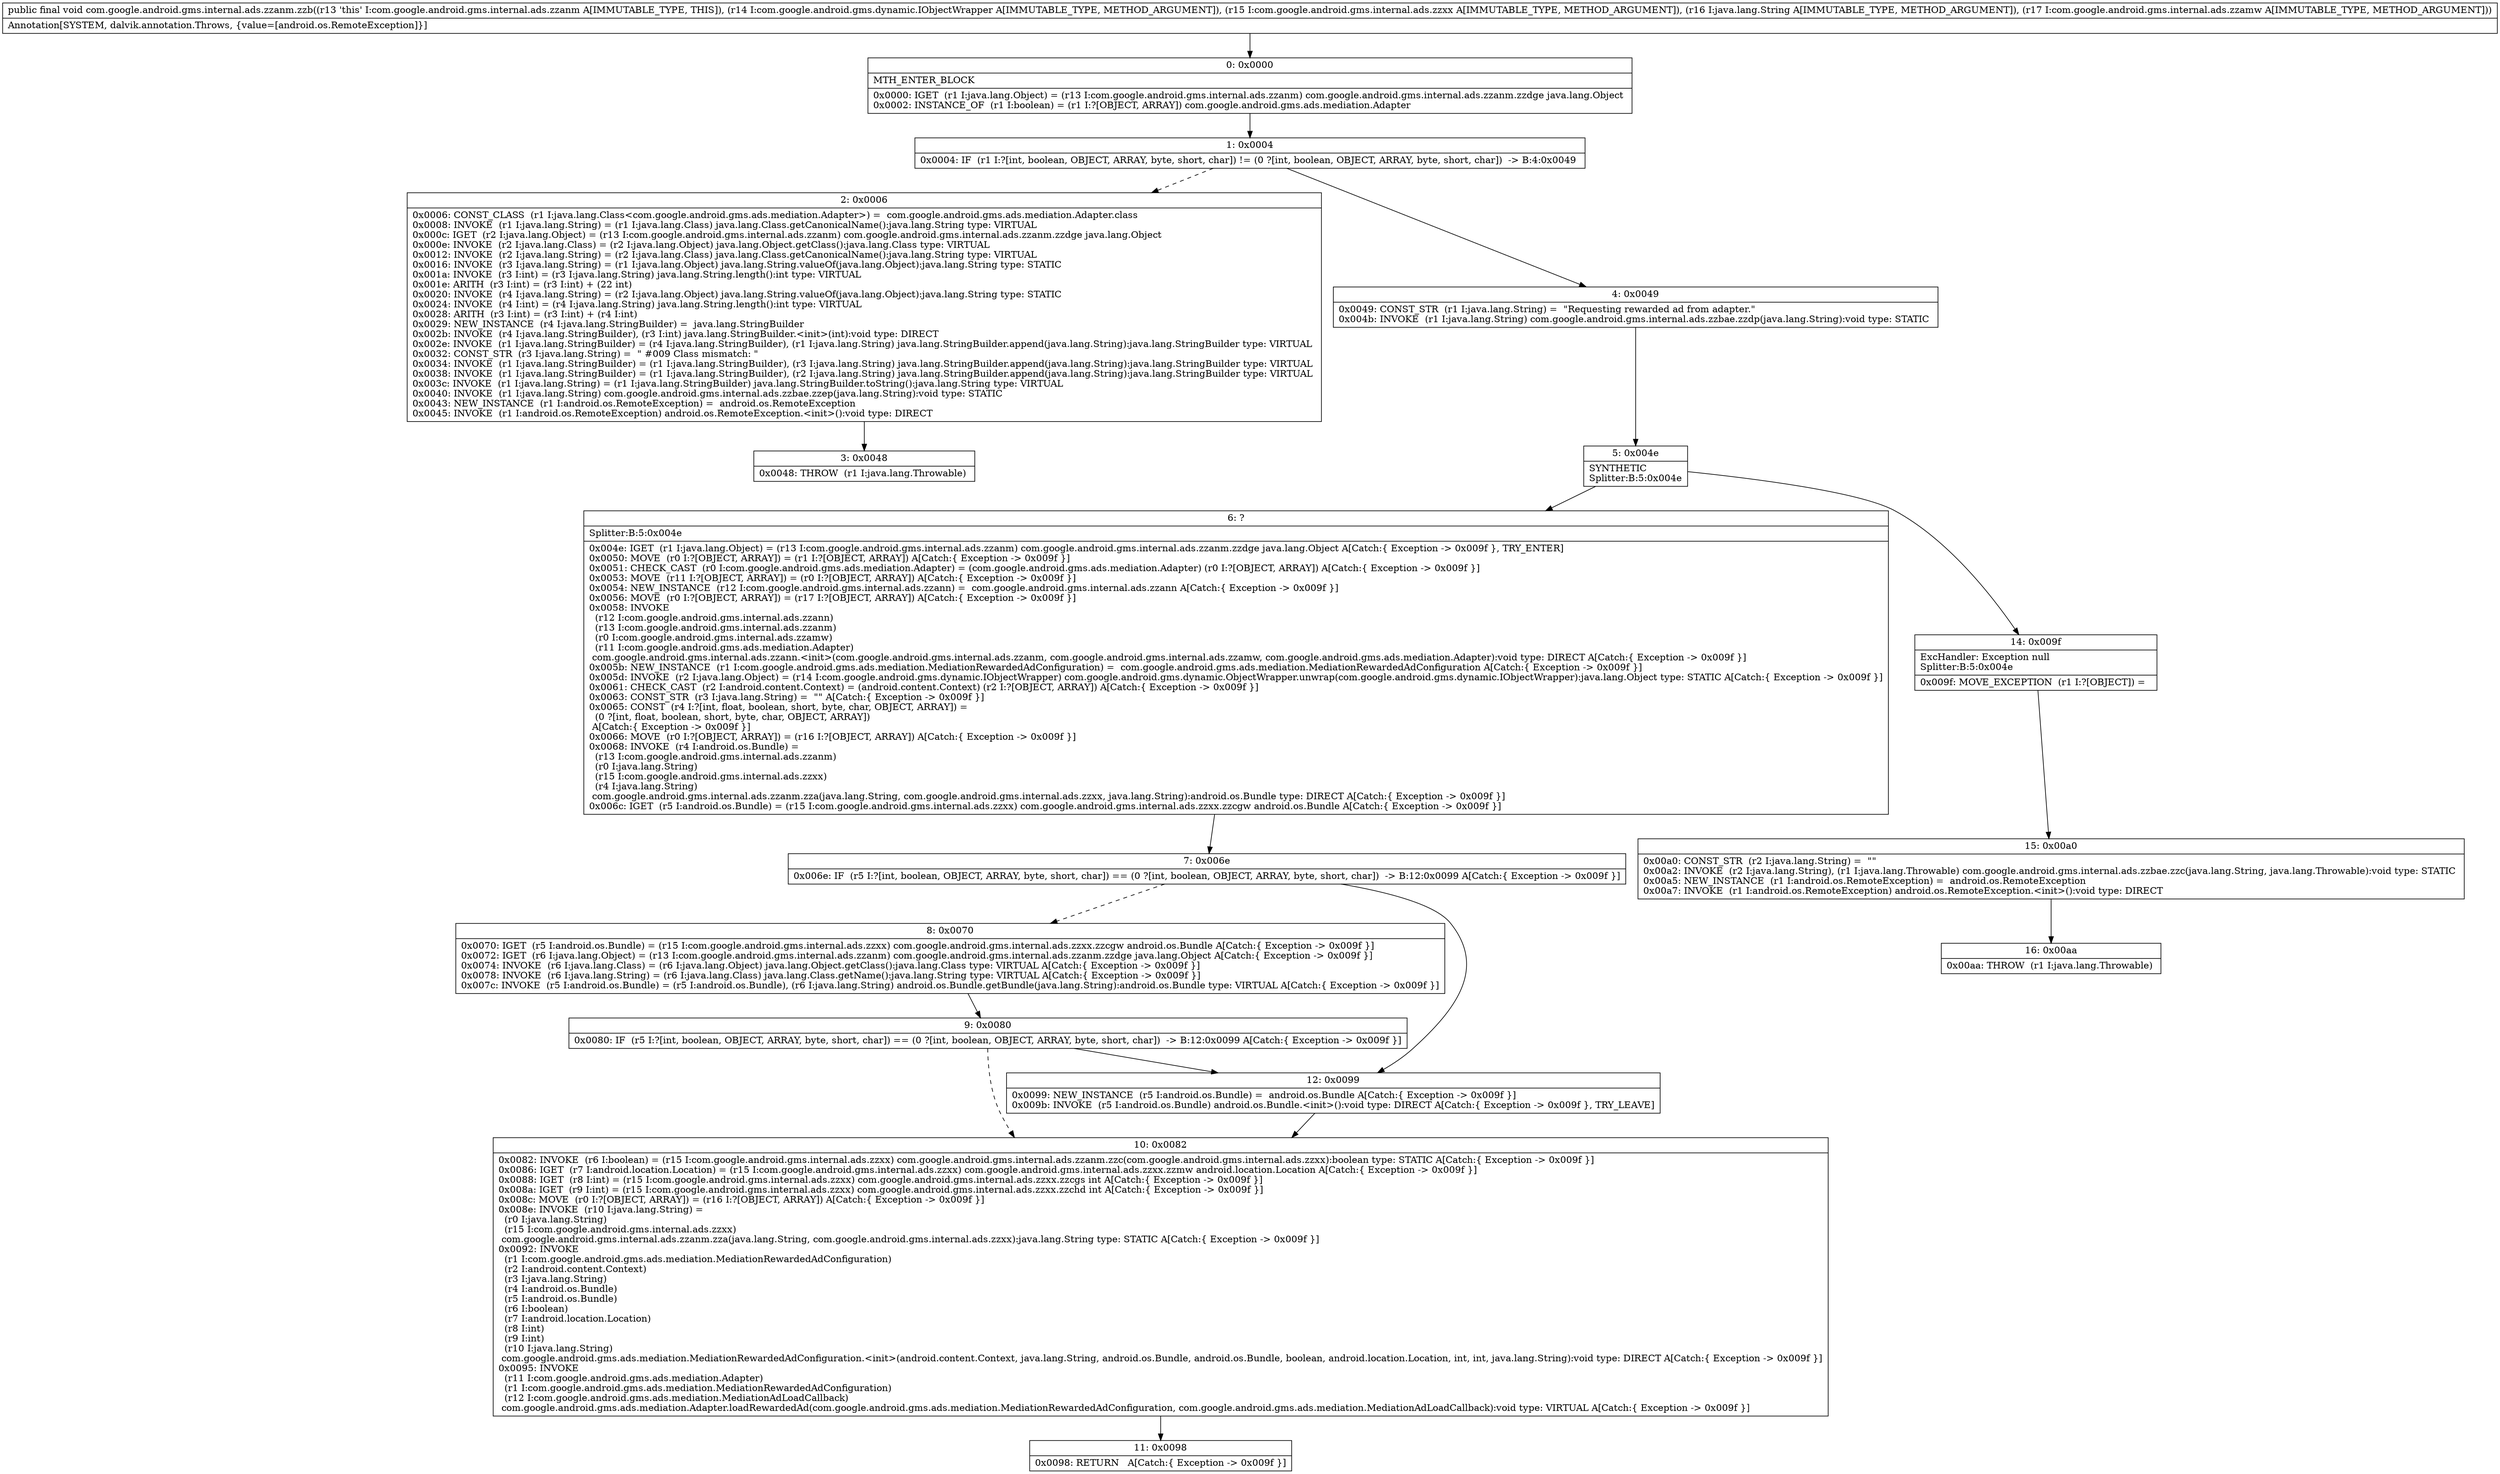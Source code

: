 digraph "CFG forcom.google.android.gms.internal.ads.zzanm.zzb(Lcom\/google\/android\/gms\/dynamic\/IObjectWrapper;Lcom\/google\/android\/gms\/internal\/ads\/zzxx;Ljava\/lang\/String;Lcom\/google\/android\/gms\/internal\/ads\/zzamw;)V" {
Node_0 [shape=record,label="{0\:\ 0x0000|MTH_ENTER_BLOCK\l|0x0000: IGET  (r1 I:java.lang.Object) = (r13 I:com.google.android.gms.internal.ads.zzanm) com.google.android.gms.internal.ads.zzanm.zzdge java.lang.Object \l0x0002: INSTANCE_OF  (r1 I:boolean) = (r1 I:?[OBJECT, ARRAY]) com.google.android.gms.ads.mediation.Adapter \l}"];
Node_1 [shape=record,label="{1\:\ 0x0004|0x0004: IF  (r1 I:?[int, boolean, OBJECT, ARRAY, byte, short, char]) != (0 ?[int, boolean, OBJECT, ARRAY, byte, short, char])  \-\> B:4:0x0049 \l}"];
Node_2 [shape=record,label="{2\:\ 0x0006|0x0006: CONST_CLASS  (r1 I:java.lang.Class\<com.google.android.gms.ads.mediation.Adapter\>) =  com.google.android.gms.ads.mediation.Adapter.class \l0x0008: INVOKE  (r1 I:java.lang.String) = (r1 I:java.lang.Class) java.lang.Class.getCanonicalName():java.lang.String type: VIRTUAL \l0x000c: IGET  (r2 I:java.lang.Object) = (r13 I:com.google.android.gms.internal.ads.zzanm) com.google.android.gms.internal.ads.zzanm.zzdge java.lang.Object \l0x000e: INVOKE  (r2 I:java.lang.Class) = (r2 I:java.lang.Object) java.lang.Object.getClass():java.lang.Class type: VIRTUAL \l0x0012: INVOKE  (r2 I:java.lang.String) = (r2 I:java.lang.Class) java.lang.Class.getCanonicalName():java.lang.String type: VIRTUAL \l0x0016: INVOKE  (r3 I:java.lang.String) = (r1 I:java.lang.Object) java.lang.String.valueOf(java.lang.Object):java.lang.String type: STATIC \l0x001a: INVOKE  (r3 I:int) = (r3 I:java.lang.String) java.lang.String.length():int type: VIRTUAL \l0x001e: ARITH  (r3 I:int) = (r3 I:int) + (22 int) \l0x0020: INVOKE  (r4 I:java.lang.String) = (r2 I:java.lang.Object) java.lang.String.valueOf(java.lang.Object):java.lang.String type: STATIC \l0x0024: INVOKE  (r4 I:int) = (r4 I:java.lang.String) java.lang.String.length():int type: VIRTUAL \l0x0028: ARITH  (r3 I:int) = (r3 I:int) + (r4 I:int) \l0x0029: NEW_INSTANCE  (r4 I:java.lang.StringBuilder) =  java.lang.StringBuilder \l0x002b: INVOKE  (r4 I:java.lang.StringBuilder), (r3 I:int) java.lang.StringBuilder.\<init\>(int):void type: DIRECT \l0x002e: INVOKE  (r1 I:java.lang.StringBuilder) = (r4 I:java.lang.StringBuilder), (r1 I:java.lang.String) java.lang.StringBuilder.append(java.lang.String):java.lang.StringBuilder type: VIRTUAL \l0x0032: CONST_STR  (r3 I:java.lang.String) =  \" #009 Class mismatch: \" \l0x0034: INVOKE  (r1 I:java.lang.StringBuilder) = (r1 I:java.lang.StringBuilder), (r3 I:java.lang.String) java.lang.StringBuilder.append(java.lang.String):java.lang.StringBuilder type: VIRTUAL \l0x0038: INVOKE  (r1 I:java.lang.StringBuilder) = (r1 I:java.lang.StringBuilder), (r2 I:java.lang.String) java.lang.StringBuilder.append(java.lang.String):java.lang.StringBuilder type: VIRTUAL \l0x003c: INVOKE  (r1 I:java.lang.String) = (r1 I:java.lang.StringBuilder) java.lang.StringBuilder.toString():java.lang.String type: VIRTUAL \l0x0040: INVOKE  (r1 I:java.lang.String) com.google.android.gms.internal.ads.zzbae.zzep(java.lang.String):void type: STATIC \l0x0043: NEW_INSTANCE  (r1 I:android.os.RemoteException) =  android.os.RemoteException \l0x0045: INVOKE  (r1 I:android.os.RemoteException) android.os.RemoteException.\<init\>():void type: DIRECT \l}"];
Node_3 [shape=record,label="{3\:\ 0x0048|0x0048: THROW  (r1 I:java.lang.Throwable) \l}"];
Node_4 [shape=record,label="{4\:\ 0x0049|0x0049: CONST_STR  (r1 I:java.lang.String) =  \"Requesting rewarded ad from adapter.\" \l0x004b: INVOKE  (r1 I:java.lang.String) com.google.android.gms.internal.ads.zzbae.zzdp(java.lang.String):void type: STATIC \l}"];
Node_5 [shape=record,label="{5\:\ 0x004e|SYNTHETIC\lSplitter:B:5:0x004e\l}"];
Node_6 [shape=record,label="{6\:\ ?|Splitter:B:5:0x004e\l|0x004e: IGET  (r1 I:java.lang.Object) = (r13 I:com.google.android.gms.internal.ads.zzanm) com.google.android.gms.internal.ads.zzanm.zzdge java.lang.Object A[Catch:\{ Exception \-\> 0x009f \}, TRY_ENTER]\l0x0050: MOVE  (r0 I:?[OBJECT, ARRAY]) = (r1 I:?[OBJECT, ARRAY]) A[Catch:\{ Exception \-\> 0x009f \}]\l0x0051: CHECK_CAST  (r0 I:com.google.android.gms.ads.mediation.Adapter) = (com.google.android.gms.ads.mediation.Adapter) (r0 I:?[OBJECT, ARRAY]) A[Catch:\{ Exception \-\> 0x009f \}]\l0x0053: MOVE  (r11 I:?[OBJECT, ARRAY]) = (r0 I:?[OBJECT, ARRAY]) A[Catch:\{ Exception \-\> 0x009f \}]\l0x0054: NEW_INSTANCE  (r12 I:com.google.android.gms.internal.ads.zzann) =  com.google.android.gms.internal.ads.zzann A[Catch:\{ Exception \-\> 0x009f \}]\l0x0056: MOVE  (r0 I:?[OBJECT, ARRAY]) = (r17 I:?[OBJECT, ARRAY]) A[Catch:\{ Exception \-\> 0x009f \}]\l0x0058: INVOKE  \l  (r12 I:com.google.android.gms.internal.ads.zzann)\l  (r13 I:com.google.android.gms.internal.ads.zzanm)\l  (r0 I:com.google.android.gms.internal.ads.zzamw)\l  (r11 I:com.google.android.gms.ads.mediation.Adapter)\l com.google.android.gms.internal.ads.zzann.\<init\>(com.google.android.gms.internal.ads.zzanm, com.google.android.gms.internal.ads.zzamw, com.google.android.gms.ads.mediation.Adapter):void type: DIRECT A[Catch:\{ Exception \-\> 0x009f \}]\l0x005b: NEW_INSTANCE  (r1 I:com.google.android.gms.ads.mediation.MediationRewardedAdConfiguration) =  com.google.android.gms.ads.mediation.MediationRewardedAdConfiguration A[Catch:\{ Exception \-\> 0x009f \}]\l0x005d: INVOKE  (r2 I:java.lang.Object) = (r14 I:com.google.android.gms.dynamic.IObjectWrapper) com.google.android.gms.dynamic.ObjectWrapper.unwrap(com.google.android.gms.dynamic.IObjectWrapper):java.lang.Object type: STATIC A[Catch:\{ Exception \-\> 0x009f \}]\l0x0061: CHECK_CAST  (r2 I:android.content.Context) = (android.content.Context) (r2 I:?[OBJECT, ARRAY]) A[Catch:\{ Exception \-\> 0x009f \}]\l0x0063: CONST_STR  (r3 I:java.lang.String) =  \"\" A[Catch:\{ Exception \-\> 0x009f \}]\l0x0065: CONST  (r4 I:?[int, float, boolean, short, byte, char, OBJECT, ARRAY]) = \l  (0 ?[int, float, boolean, short, byte, char, OBJECT, ARRAY])\l A[Catch:\{ Exception \-\> 0x009f \}]\l0x0066: MOVE  (r0 I:?[OBJECT, ARRAY]) = (r16 I:?[OBJECT, ARRAY]) A[Catch:\{ Exception \-\> 0x009f \}]\l0x0068: INVOKE  (r4 I:android.os.Bundle) = \l  (r13 I:com.google.android.gms.internal.ads.zzanm)\l  (r0 I:java.lang.String)\l  (r15 I:com.google.android.gms.internal.ads.zzxx)\l  (r4 I:java.lang.String)\l com.google.android.gms.internal.ads.zzanm.zza(java.lang.String, com.google.android.gms.internal.ads.zzxx, java.lang.String):android.os.Bundle type: DIRECT A[Catch:\{ Exception \-\> 0x009f \}]\l0x006c: IGET  (r5 I:android.os.Bundle) = (r15 I:com.google.android.gms.internal.ads.zzxx) com.google.android.gms.internal.ads.zzxx.zzcgw android.os.Bundle A[Catch:\{ Exception \-\> 0x009f \}]\l}"];
Node_7 [shape=record,label="{7\:\ 0x006e|0x006e: IF  (r5 I:?[int, boolean, OBJECT, ARRAY, byte, short, char]) == (0 ?[int, boolean, OBJECT, ARRAY, byte, short, char])  \-\> B:12:0x0099 A[Catch:\{ Exception \-\> 0x009f \}]\l}"];
Node_8 [shape=record,label="{8\:\ 0x0070|0x0070: IGET  (r5 I:android.os.Bundle) = (r15 I:com.google.android.gms.internal.ads.zzxx) com.google.android.gms.internal.ads.zzxx.zzcgw android.os.Bundle A[Catch:\{ Exception \-\> 0x009f \}]\l0x0072: IGET  (r6 I:java.lang.Object) = (r13 I:com.google.android.gms.internal.ads.zzanm) com.google.android.gms.internal.ads.zzanm.zzdge java.lang.Object A[Catch:\{ Exception \-\> 0x009f \}]\l0x0074: INVOKE  (r6 I:java.lang.Class) = (r6 I:java.lang.Object) java.lang.Object.getClass():java.lang.Class type: VIRTUAL A[Catch:\{ Exception \-\> 0x009f \}]\l0x0078: INVOKE  (r6 I:java.lang.String) = (r6 I:java.lang.Class) java.lang.Class.getName():java.lang.String type: VIRTUAL A[Catch:\{ Exception \-\> 0x009f \}]\l0x007c: INVOKE  (r5 I:android.os.Bundle) = (r5 I:android.os.Bundle), (r6 I:java.lang.String) android.os.Bundle.getBundle(java.lang.String):android.os.Bundle type: VIRTUAL A[Catch:\{ Exception \-\> 0x009f \}]\l}"];
Node_9 [shape=record,label="{9\:\ 0x0080|0x0080: IF  (r5 I:?[int, boolean, OBJECT, ARRAY, byte, short, char]) == (0 ?[int, boolean, OBJECT, ARRAY, byte, short, char])  \-\> B:12:0x0099 A[Catch:\{ Exception \-\> 0x009f \}]\l}"];
Node_10 [shape=record,label="{10\:\ 0x0082|0x0082: INVOKE  (r6 I:boolean) = (r15 I:com.google.android.gms.internal.ads.zzxx) com.google.android.gms.internal.ads.zzanm.zzc(com.google.android.gms.internal.ads.zzxx):boolean type: STATIC A[Catch:\{ Exception \-\> 0x009f \}]\l0x0086: IGET  (r7 I:android.location.Location) = (r15 I:com.google.android.gms.internal.ads.zzxx) com.google.android.gms.internal.ads.zzxx.zzmw android.location.Location A[Catch:\{ Exception \-\> 0x009f \}]\l0x0088: IGET  (r8 I:int) = (r15 I:com.google.android.gms.internal.ads.zzxx) com.google.android.gms.internal.ads.zzxx.zzcgs int A[Catch:\{ Exception \-\> 0x009f \}]\l0x008a: IGET  (r9 I:int) = (r15 I:com.google.android.gms.internal.ads.zzxx) com.google.android.gms.internal.ads.zzxx.zzchd int A[Catch:\{ Exception \-\> 0x009f \}]\l0x008c: MOVE  (r0 I:?[OBJECT, ARRAY]) = (r16 I:?[OBJECT, ARRAY]) A[Catch:\{ Exception \-\> 0x009f \}]\l0x008e: INVOKE  (r10 I:java.lang.String) = \l  (r0 I:java.lang.String)\l  (r15 I:com.google.android.gms.internal.ads.zzxx)\l com.google.android.gms.internal.ads.zzanm.zza(java.lang.String, com.google.android.gms.internal.ads.zzxx):java.lang.String type: STATIC A[Catch:\{ Exception \-\> 0x009f \}]\l0x0092: INVOKE  \l  (r1 I:com.google.android.gms.ads.mediation.MediationRewardedAdConfiguration)\l  (r2 I:android.content.Context)\l  (r3 I:java.lang.String)\l  (r4 I:android.os.Bundle)\l  (r5 I:android.os.Bundle)\l  (r6 I:boolean)\l  (r7 I:android.location.Location)\l  (r8 I:int)\l  (r9 I:int)\l  (r10 I:java.lang.String)\l com.google.android.gms.ads.mediation.MediationRewardedAdConfiguration.\<init\>(android.content.Context, java.lang.String, android.os.Bundle, android.os.Bundle, boolean, android.location.Location, int, int, java.lang.String):void type: DIRECT A[Catch:\{ Exception \-\> 0x009f \}]\l0x0095: INVOKE  \l  (r11 I:com.google.android.gms.ads.mediation.Adapter)\l  (r1 I:com.google.android.gms.ads.mediation.MediationRewardedAdConfiguration)\l  (r12 I:com.google.android.gms.ads.mediation.MediationAdLoadCallback)\l com.google.android.gms.ads.mediation.Adapter.loadRewardedAd(com.google.android.gms.ads.mediation.MediationRewardedAdConfiguration, com.google.android.gms.ads.mediation.MediationAdLoadCallback):void type: VIRTUAL A[Catch:\{ Exception \-\> 0x009f \}]\l}"];
Node_11 [shape=record,label="{11\:\ 0x0098|0x0098: RETURN   A[Catch:\{ Exception \-\> 0x009f \}]\l}"];
Node_12 [shape=record,label="{12\:\ 0x0099|0x0099: NEW_INSTANCE  (r5 I:android.os.Bundle) =  android.os.Bundle A[Catch:\{ Exception \-\> 0x009f \}]\l0x009b: INVOKE  (r5 I:android.os.Bundle) android.os.Bundle.\<init\>():void type: DIRECT A[Catch:\{ Exception \-\> 0x009f \}, TRY_LEAVE]\l}"];
Node_14 [shape=record,label="{14\:\ 0x009f|ExcHandler: Exception null\lSplitter:B:5:0x004e\l|0x009f: MOVE_EXCEPTION  (r1 I:?[OBJECT]) =  \l}"];
Node_15 [shape=record,label="{15\:\ 0x00a0|0x00a0: CONST_STR  (r2 I:java.lang.String) =  \"\" \l0x00a2: INVOKE  (r2 I:java.lang.String), (r1 I:java.lang.Throwable) com.google.android.gms.internal.ads.zzbae.zzc(java.lang.String, java.lang.Throwable):void type: STATIC \l0x00a5: NEW_INSTANCE  (r1 I:android.os.RemoteException) =  android.os.RemoteException \l0x00a7: INVOKE  (r1 I:android.os.RemoteException) android.os.RemoteException.\<init\>():void type: DIRECT \l}"];
Node_16 [shape=record,label="{16\:\ 0x00aa|0x00aa: THROW  (r1 I:java.lang.Throwable) \l}"];
MethodNode[shape=record,label="{public final void com.google.android.gms.internal.ads.zzanm.zzb((r13 'this' I:com.google.android.gms.internal.ads.zzanm A[IMMUTABLE_TYPE, THIS]), (r14 I:com.google.android.gms.dynamic.IObjectWrapper A[IMMUTABLE_TYPE, METHOD_ARGUMENT]), (r15 I:com.google.android.gms.internal.ads.zzxx A[IMMUTABLE_TYPE, METHOD_ARGUMENT]), (r16 I:java.lang.String A[IMMUTABLE_TYPE, METHOD_ARGUMENT]), (r17 I:com.google.android.gms.internal.ads.zzamw A[IMMUTABLE_TYPE, METHOD_ARGUMENT]))  | Annotation[SYSTEM, dalvik.annotation.Throws, \{value=[android.os.RemoteException]\}]\l}"];
MethodNode -> Node_0;
Node_0 -> Node_1;
Node_1 -> Node_2[style=dashed];
Node_1 -> Node_4;
Node_2 -> Node_3;
Node_4 -> Node_5;
Node_5 -> Node_6;
Node_5 -> Node_14;
Node_6 -> Node_7;
Node_7 -> Node_8[style=dashed];
Node_7 -> Node_12;
Node_8 -> Node_9;
Node_9 -> Node_10[style=dashed];
Node_9 -> Node_12;
Node_10 -> Node_11;
Node_12 -> Node_10;
Node_14 -> Node_15;
Node_15 -> Node_16;
}

